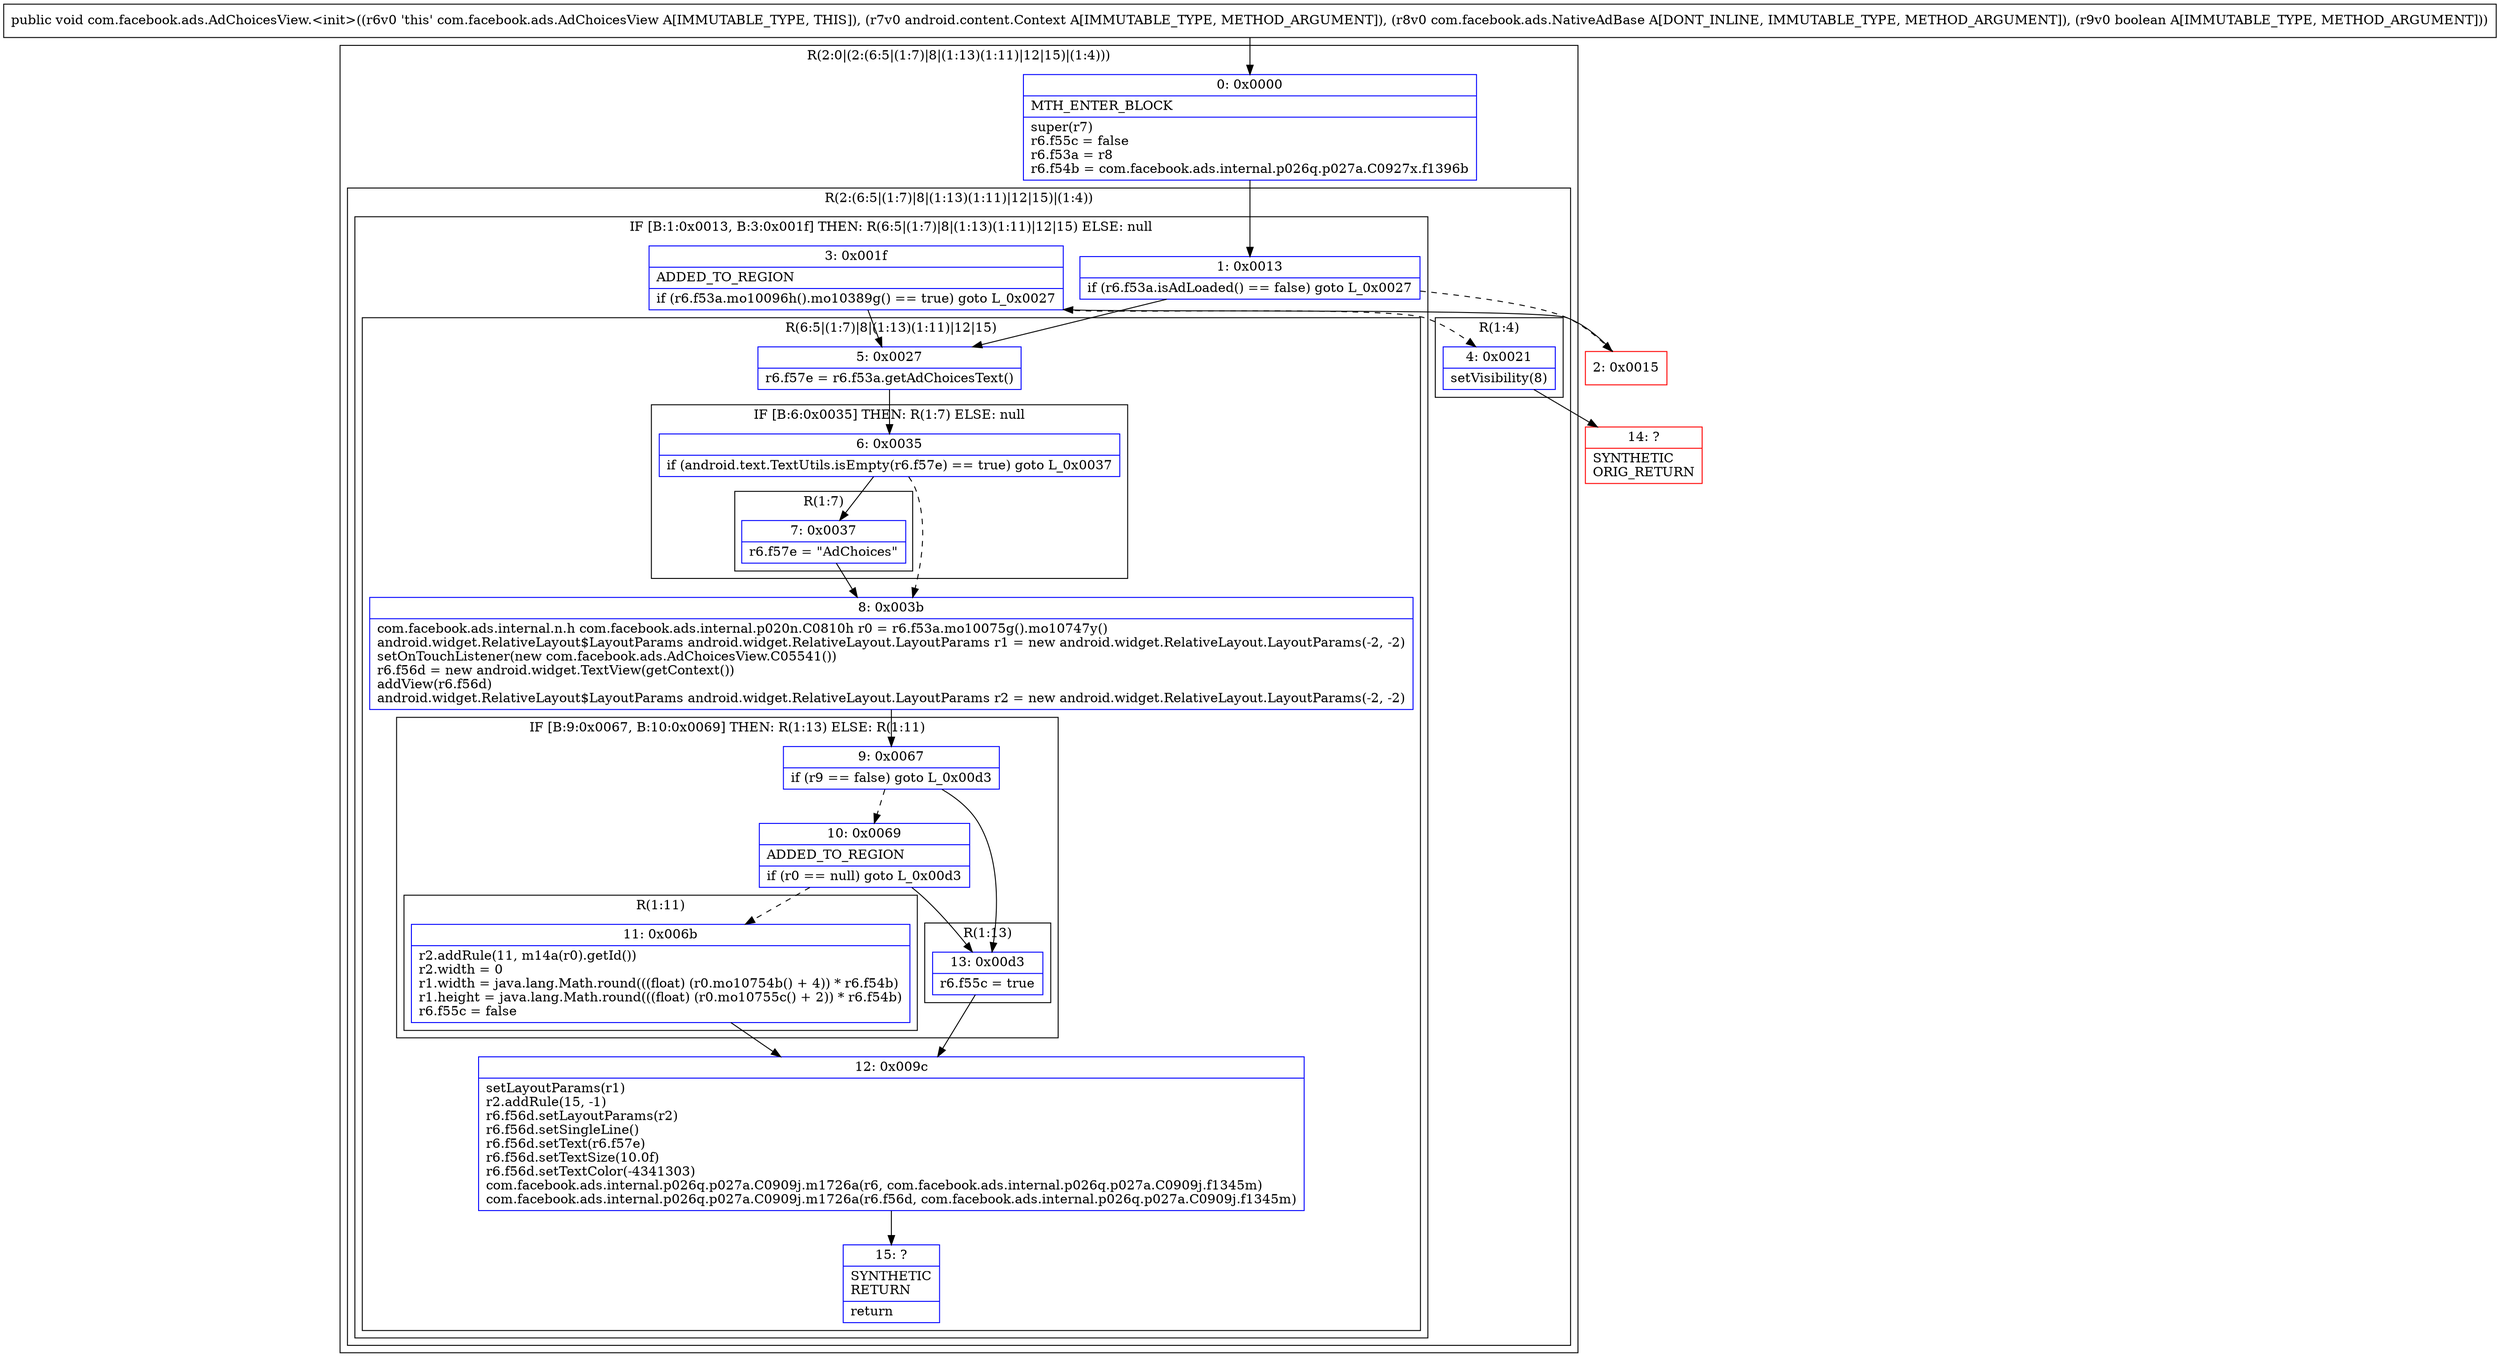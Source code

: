 digraph "CFG forcom.facebook.ads.AdChoicesView.\<init\>(Landroid\/content\/Context;Lcom\/facebook\/ads\/NativeAdBase;Z)V" {
subgraph cluster_Region_592981191 {
label = "R(2:0|(2:(6:5|(1:7)|8|(1:13)(1:11)|12|15)|(1:4)))";
node [shape=record,color=blue];
Node_0 [shape=record,label="{0\:\ 0x0000|MTH_ENTER_BLOCK\l|super(r7)\lr6.f55c = false\lr6.f53a = r8\lr6.f54b = com.facebook.ads.internal.p026q.p027a.C0927x.f1396b\l}"];
subgraph cluster_Region_1973938408 {
label = "R(2:(6:5|(1:7)|8|(1:13)(1:11)|12|15)|(1:4))";
node [shape=record,color=blue];
subgraph cluster_IfRegion_53156351 {
label = "IF [B:1:0x0013, B:3:0x001f] THEN: R(6:5|(1:7)|8|(1:13)(1:11)|12|15) ELSE: null";
node [shape=record,color=blue];
Node_1 [shape=record,label="{1\:\ 0x0013|if (r6.f53a.isAdLoaded() == false) goto L_0x0027\l}"];
Node_3 [shape=record,label="{3\:\ 0x001f|ADDED_TO_REGION\l|if (r6.f53a.mo10096h().mo10389g() == true) goto L_0x0027\l}"];
subgraph cluster_Region_1934084729 {
label = "R(6:5|(1:7)|8|(1:13)(1:11)|12|15)";
node [shape=record,color=blue];
Node_5 [shape=record,label="{5\:\ 0x0027|r6.f57e = r6.f53a.getAdChoicesText()\l}"];
subgraph cluster_IfRegion_1646336107 {
label = "IF [B:6:0x0035] THEN: R(1:7) ELSE: null";
node [shape=record,color=blue];
Node_6 [shape=record,label="{6\:\ 0x0035|if (android.text.TextUtils.isEmpty(r6.f57e) == true) goto L_0x0037\l}"];
subgraph cluster_Region_8204028 {
label = "R(1:7)";
node [shape=record,color=blue];
Node_7 [shape=record,label="{7\:\ 0x0037|r6.f57e = \"AdChoices\"\l}"];
}
}
Node_8 [shape=record,label="{8\:\ 0x003b|com.facebook.ads.internal.n.h com.facebook.ads.internal.p020n.C0810h r0 = r6.f53a.mo10075g().mo10747y()\landroid.widget.RelativeLayout$LayoutParams android.widget.RelativeLayout.LayoutParams r1 = new android.widget.RelativeLayout.LayoutParams(\-2, \-2)\lsetOnTouchListener(new com.facebook.ads.AdChoicesView.C05541())\lr6.f56d = new android.widget.TextView(getContext())\laddView(r6.f56d)\landroid.widget.RelativeLayout$LayoutParams android.widget.RelativeLayout.LayoutParams r2 = new android.widget.RelativeLayout.LayoutParams(\-2, \-2)\l}"];
subgraph cluster_IfRegion_1402158798 {
label = "IF [B:9:0x0067, B:10:0x0069] THEN: R(1:13) ELSE: R(1:11)";
node [shape=record,color=blue];
Node_9 [shape=record,label="{9\:\ 0x0067|if (r9 == false) goto L_0x00d3\l}"];
Node_10 [shape=record,label="{10\:\ 0x0069|ADDED_TO_REGION\l|if (r0 == null) goto L_0x00d3\l}"];
subgraph cluster_Region_1247246003 {
label = "R(1:13)";
node [shape=record,color=blue];
Node_13 [shape=record,label="{13\:\ 0x00d3|r6.f55c = true\l}"];
}
subgraph cluster_Region_1024123259 {
label = "R(1:11)";
node [shape=record,color=blue];
Node_11 [shape=record,label="{11\:\ 0x006b|r2.addRule(11, m14a(r0).getId())\lr2.width = 0\lr1.width = java.lang.Math.round(((float) (r0.mo10754b() + 4)) * r6.f54b)\lr1.height = java.lang.Math.round(((float) (r0.mo10755c() + 2)) * r6.f54b)\lr6.f55c = false\l}"];
}
}
Node_12 [shape=record,label="{12\:\ 0x009c|setLayoutParams(r1)\lr2.addRule(15, \-1)\lr6.f56d.setLayoutParams(r2)\lr6.f56d.setSingleLine()\lr6.f56d.setText(r6.f57e)\lr6.f56d.setTextSize(10.0f)\lr6.f56d.setTextColor(\-4341303)\lcom.facebook.ads.internal.p026q.p027a.C0909j.m1726a(r6, com.facebook.ads.internal.p026q.p027a.C0909j.f1345m)\lcom.facebook.ads.internal.p026q.p027a.C0909j.m1726a(r6.f56d, com.facebook.ads.internal.p026q.p027a.C0909j.f1345m)\l}"];
Node_15 [shape=record,label="{15\:\ ?|SYNTHETIC\lRETURN\l|return\l}"];
}
}
subgraph cluster_Region_292059879 {
label = "R(1:4)";
node [shape=record,color=blue];
Node_4 [shape=record,label="{4\:\ 0x0021|setVisibility(8)\l}"];
}
}
}
Node_2 [shape=record,color=red,label="{2\:\ 0x0015}"];
Node_14 [shape=record,color=red,label="{14\:\ ?|SYNTHETIC\lORIG_RETURN\l}"];
MethodNode[shape=record,label="{public void com.facebook.ads.AdChoicesView.\<init\>((r6v0 'this' com.facebook.ads.AdChoicesView A[IMMUTABLE_TYPE, THIS]), (r7v0 android.content.Context A[IMMUTABLE_TYPE, METHOD_ARGUMENT]), (r8v0 com.facebook.ads.NativeAdBase A[DONT_INLINE, IMMUTABLE_TYPE, METHOD_ARGUMENT]), (r9v0 boolean A[IMMUTABLE_TYPE, METHOD_ARGUMENT])) }"];
MethodNode -> Node_0;
Node_0 -> Node_1;
Node_1 -> Node_2[style=dashed];
Node_1 -> Node_5;
Node_3 -> Node_4[style=dashed];
Node_3 -> Node_5;
Node_5 -> Node_6;
Node_6 -> Node_7;
Node_6 -> Node_8[style=dashed];
Node_7 -> Node_8;
Node_8 -> Node_9;
Node_9 -> Node_10[style=dashed];
Node_9 -> Node_13;
Node_10 -> Node_11[style=dashed];
Node_10 -> Node_13;
Node_13 -> Node_12;
Node_11 -> Node_12;
Node_12 -> Node_15;
Node_4 -> Node_14;
Node_2 -> Node_3;
}

